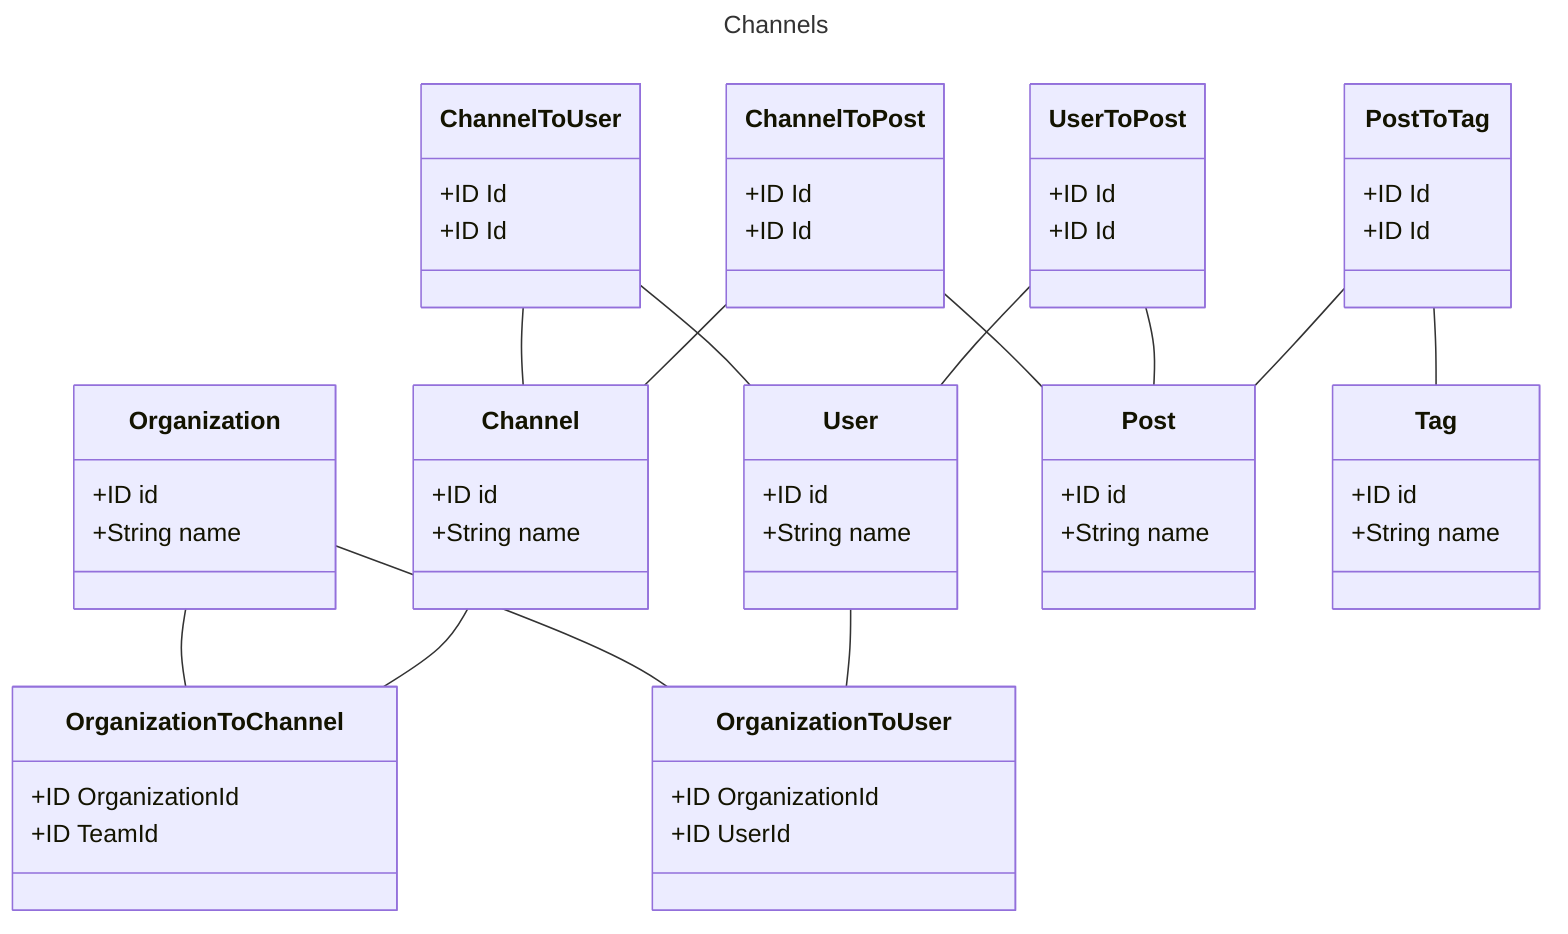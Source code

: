 ---
title: Channels 
---
%% Paste into https://mermaid.live/edit to visualize
classDiagram
direction TB
    class Organization {
	    +ID id
	    +String name
    }

   class User {
	    +ID id
	    +String name
    }

    class Channel {
	    +ID id
	    +String name
    }

    class Post {
	    +ID id
	    +String name
    }

    class Tag {
	    +ID id
	    +String name
    }

    class OrganizationToUser {
	    +ID OrganizationId
	    +ID UserId
    }

    class OrganizationToChannel {
	    +ID OrganizationId
	    +ID TeamId
    }

    class ChannelToUser {
	    +ID Id
	    +ID Id
    }

    class ChannelToPost {
	    +ID Id
	    +ID Id
    }

    class UserToPost {
	    +ID Id
	    +ID Id
    }

    class PostToTag {
	    +ID Id
	    +ID Id
    }


    Organization -- OrganizationToUser
    User -- OrganizationToUser
    Organization -- OrganizationToChannel
    Channel -- OrganizationToChannel
    ChannelToUser -- Channel
    ChannelToUser -- User
    ChannelToPost -- Channel
    ChannelToPost -- Post
    UserToPost -- User
    UserToPost -- Post
    PostToTag -- Tag
    PostToTag -- Post